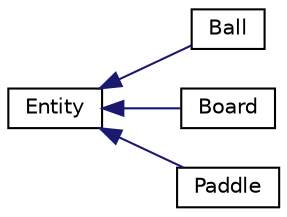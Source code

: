 digraph "Graphical Class Hierarchy"
{
  edge [fontname="Helvetica",fontsize="10",labelfontname="Helvetica",labelfontsize="10"];
  node [fontname="Helvetica",fontsize="10",shape=record];
  rankdir="LR";
  Node0 [label="Entity",height=0.2,width=0.4,color="black", fillcolor="white", style="filled",URL="$classEntity.html",tooltip="A class used for abstracting methods univerally used for the game. "];
  Node0 -> Node1 [dir="back",color="midnightblue",fontsize="10",style="solid",fontname="Helvetica"];
  Node1 [label="Ball",height=0.2,width=0.4,color="black", fillcolor="white", style="filled",URL="$classBall.html",tooltip="Represents the ball in Breakout. "];
  Node0 -> Node2 [dir="back",color="midnightblue",fontsize="10",style="solid",fontname="Helvetica"];
  Node2 [label="Board",height=0.2,width=0.4,color="black", fillcolor="white", style="filled",URL="$classBoard.html",tooltip="The adstracted portion of Board. "];
  Node0 -> Node3 [dir="back",color="midnightblue",fontsize="10",style="solid",fontname="Helvetica"];
  Node3 [label="Paddle",height=0.2,width=0.4,color="black", fillcolor="white", style="filled",URL="$classPaddle.html",tooltip="A class representing the paddle which the user controls in Breakout. "];
}
